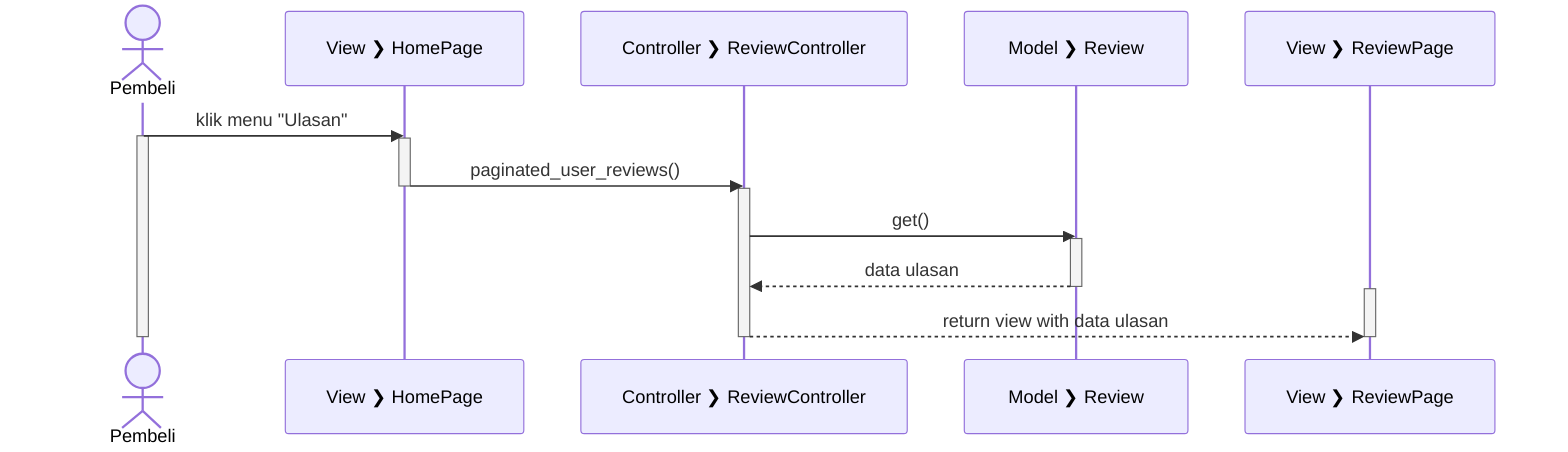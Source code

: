 sequenceDiagram
  actor Pembeli
  participant V_H as View #10095; HomePage
  participant C_R as Controller #10095; ReviewController
  participant M_R as Model #10095; Review
  participant V_R as View #10095; ReviewPage

  Pembeli->>V_H: klik menu "Ulasan"

  activate Pembeli
  activate V_H

  V_H->>C_R: paginated_user_reviews()

  deactivate V_H

  activate C_R

  C_R->>M_R: get()

  activate M_R

  M_R-->>C_R: data ulasan

  deactivate M_R

  activate V_R
  C_R-->>V_R: return view with data ulasan

  deactivate C_R
  deactivate V_R
  deactivate Pembeli